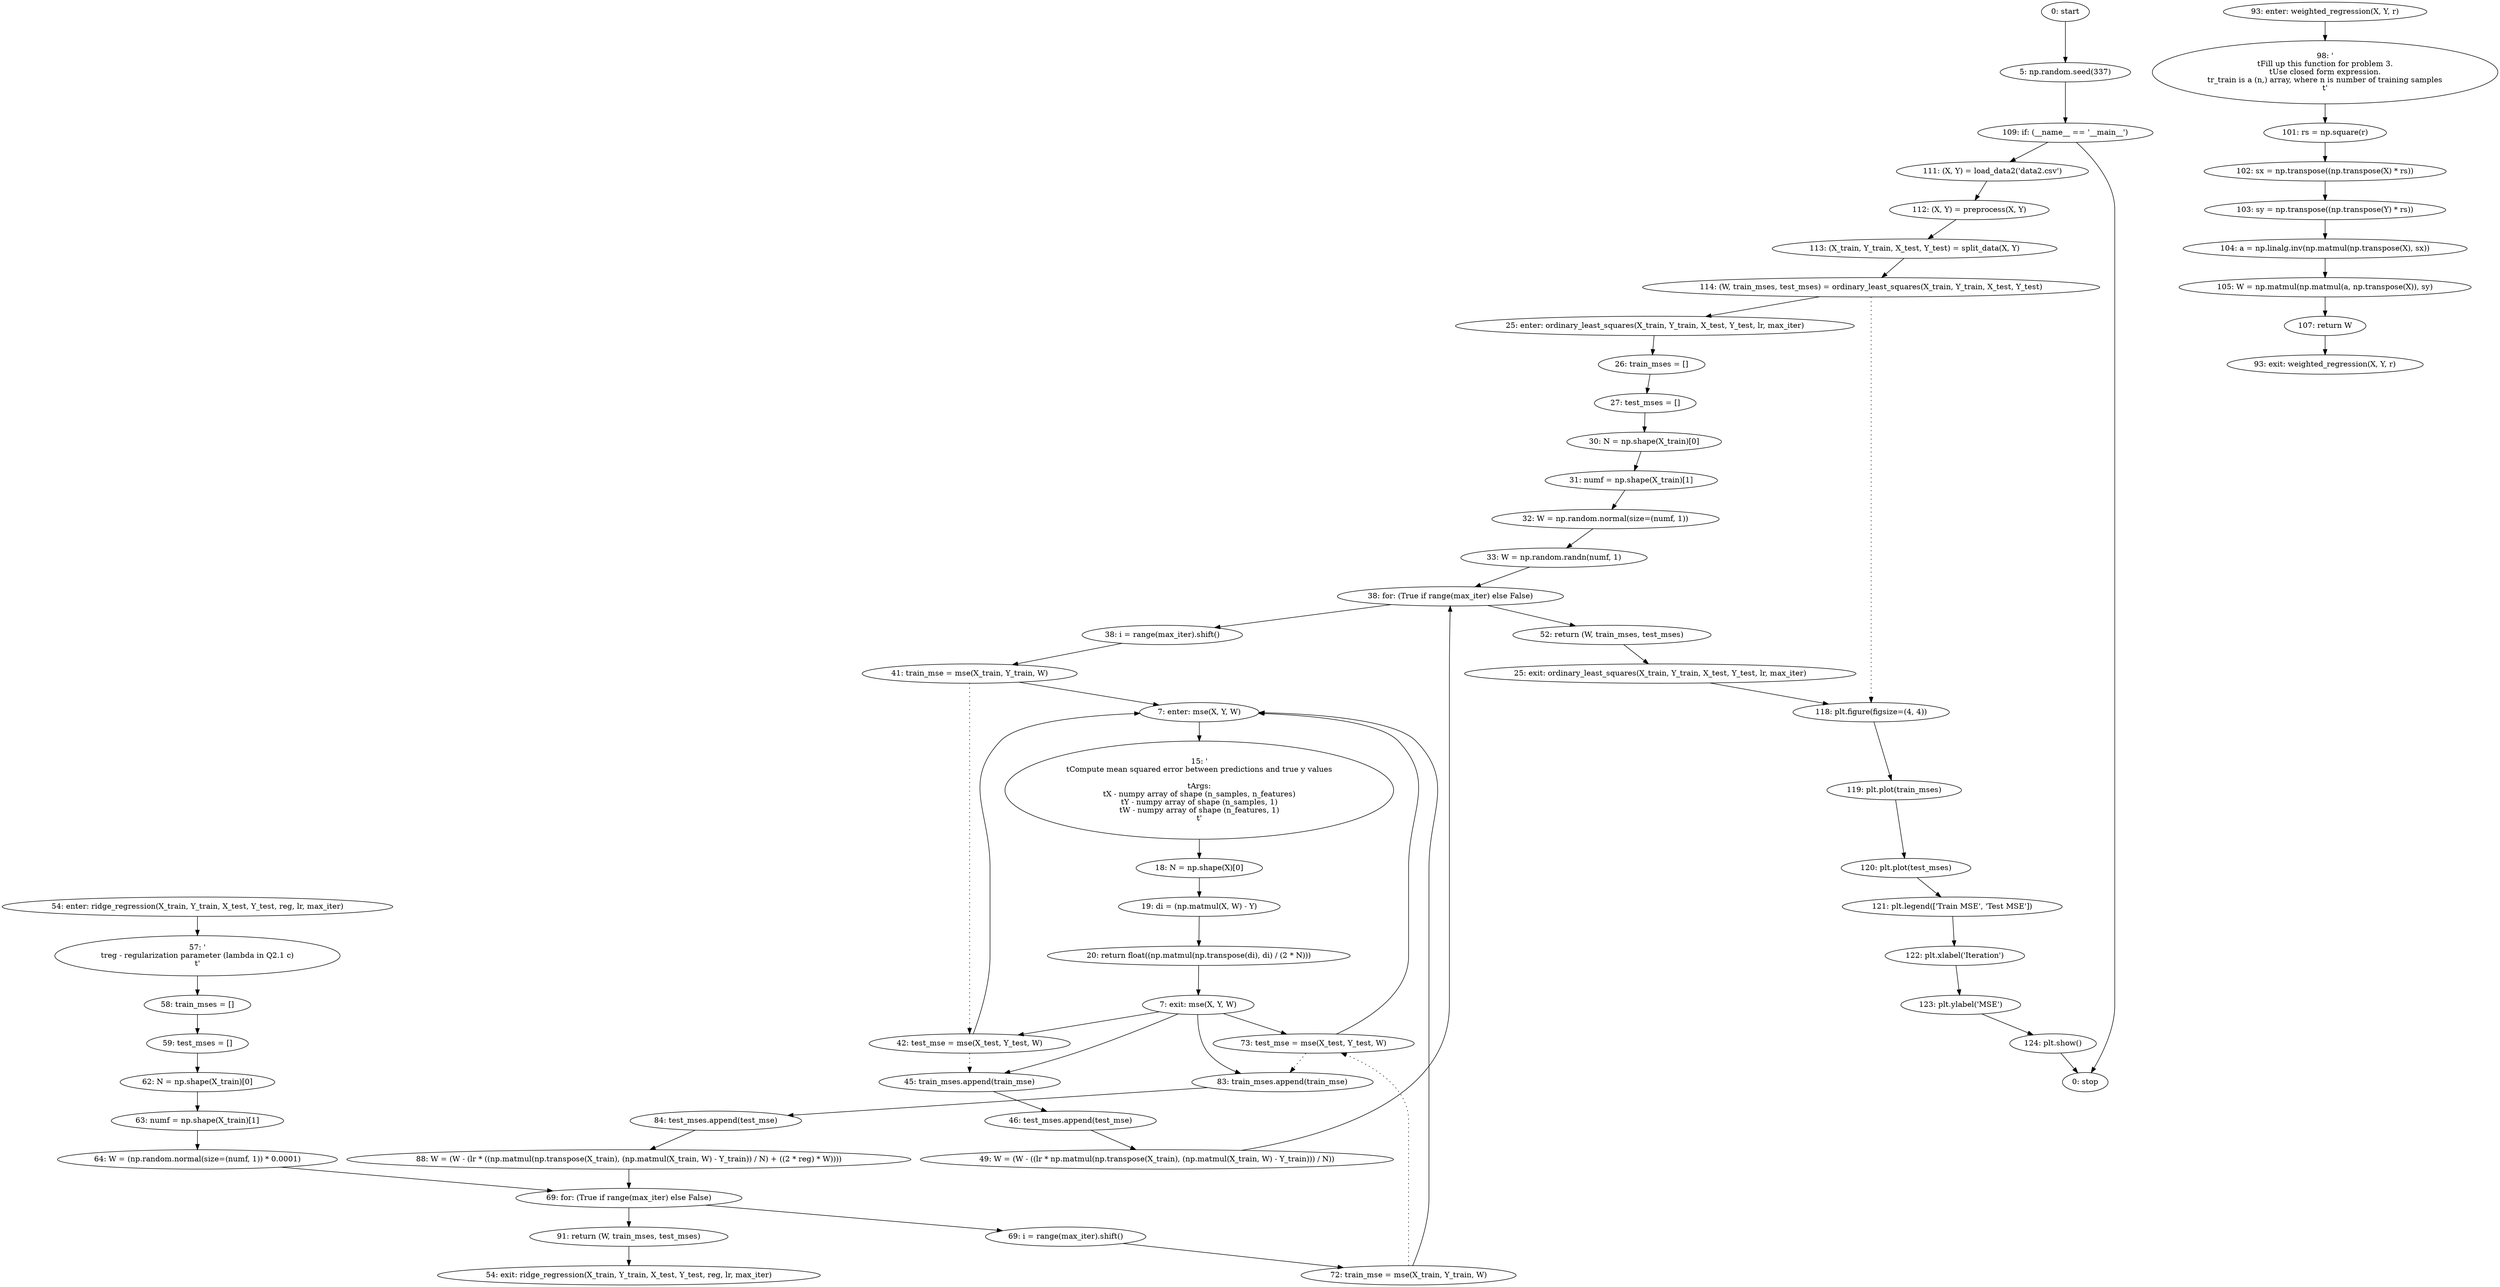 strict digraph "" {
	node [label="\N"];
	0	 [label="0: start"];
	1	 [label="5: np.random.seed(337)"];
	0 -> 1;
	49	 [label="109: if: (__name__ == '__main__')"];
	1 -> 49;
	50	 [label="111: (X, Y) = load_data2('data2.csv')"];
	49 -> 50;
	61	 [label="0: stop"];
	49 -> 61;
	2	 [label="7: enter: mse(X, Y, W)"];
	4	 [label="15: '\n\tCompute mean squared error between predictions and true y values\n\n\tArgs:\n\tX - numpy array of shape (n_samples, n_features)\n\tY \
- numpy array of shape (n_samples, 1)\n\tW - numpy array of shape (n_features, 1)\n\t'"];
	2 -> 4;
	5	 [label="18: N = np.shape(X)[0]"];
	4 -> 5;
	18	 [label="41: train_mse = mse(X_train, Y_train, W)"];
	18 -> 2;
	19	 [label="42: test_mse = mse(X_test, Y_test, W)"];
	18 -> 19	 [style=dotted,
		weight=100];
	19 -> 2;
	20	 [label="45: train_mses.append(train_mse)"];
	19 -> 20	 [style=dotted,
		weight=100];
	21	 [label="46: test_mses.append(test_mse)"];
	20 -> 21;
	34	 [label="72: train_mse = mse(X_train, Y_train, W)"];
	34 -> 2;
	35	 [label="73: test_mse = mse(X_test, Y_test, W)"];
	34 -> 35	 [style=dotted,
		weight=100];
	35 -> 2;
	36	 [label="83: train_mses.append(train_mse)"];
	35 -> 36	 [style=dotted,
		weight=100];
	37	 [label="84: test_mses.append(test_mse)"];
	36 -> 37;
	3	 [label="7: exit: mse(X, Y, W)"];
	3 -> 19;
	3 -> 20;
	3 -> 35;
	3 -> 36;
	7	 [label="20: return float((np.matmul(np.transpose(di), di) / (2 * N)))"];
	7 -> 3;
	6	 [label="19: di = (np.matmul(X, W) - Y)"];
	5 -> 6;
	6 -> 7;
	8	 [label="25: enter: ordinary_least_squares(X_train, Y_train, X_test, Y_test, lr, max_iter)"];
	10	 [label="26: train_mses = []"];
	8 -> 10;
	11	 [label="27: test_mses = []"];
	10 -> 11;
	53	 [label="114: (W, train_mses, test_mses) = ordinary_least_squares(X_train, Y_train, X_test, Y_test)"];
	53 -> 8;
	54	 [label="118: plt.figure(figsize=(4, 4))"];
	53 -> 54	 [style=dotted,
		weight=100];
	55	 [label="119: plt.plot(train_mses)"];
	54 -> 55;
	9	 [label="25: exit: ordinary_least_squares(X_train, Y_train, X_test, Y_test, lr, max_iter)"];
	9 -> 54;
	23	 [label="52: return (W, train_mses, test_mses)"];
	23 -> 9;
	12	 [label="30: N = np.shape(X_train)[0]"];
	11 -> 12;
	13	 [label="31: numf = np.shape(X_train)[1]"];
	12 -> 13;
	14	 [label="32: W = np.random.normal(size=(numf, 1))"];
	13 -> 14;
	15	 [label="33: W = np.random.randn(numf, 1)"];
	14 -> 15;
	16	 [label="38: for: (True if range(max_iter) else False)"];
	15 -> 16;
	16 -> 23;
	17	 [label="38: i = range(max_iter).shift()"];
	16 -> 17;
	17 -> 18;
	22	 [label="49: W = (W - ((lr * np.matmul(np.transpose(X_train), (np.matmul(X_train, W) - Y_train))) / N))"];
	22 -> 16;
	21 -> 22;
	24	 [label="54: enter: ridge_regression(X_train, Y_train, X_test, Y_test, reg, lr, max_iter)"];
	26	 [label="57: '\n\treg - regularization parameter (lambda in Q2.1 c)\n\t'"];
	24 -> 26;
	27	 [label="58: train_mses = []"];
	26 -> 27;
	25	 [label="54: exit: ridge_regression(X_train, Y_train, X_test, Y_test, reg, lr, max_iter)"];
	39	 [label="91: return (W, train_mses, test_mses)"];
	39 -> 25;
	28	 [label="59: test_mses = []"];
	27 -> 28;
	29	 [label="62: N = np.shape(X_train)[0]"];
	28 -> 29;
	30	 [label="63: numf = np.shape(X_train)[1]"];
	29 -> 30;
	31	 [label="64: W = (np.random.normal(size=(numf, 1)) * 0.0001)"];
	30 -> 31;
	32	 [label="69: for: (True if range(max_iter) else False)"];
	31 -> 32;
	32 -> 39;
	33	 [label="69: i = range(max_iter).shift()"];
	32 -> 33;
	33 -> 34;
	38	 [label="88: W = (W - (lr * ((np.matmul(np.transpose(X_train), (np.matmul(X_train, W) - Y_train)) / N) + ((2 * reg) * W))))"];
	38 -> 32;
	37 -> 38;
	40	 [label="93: enter: weighted_regression(X, Y, r)"];
	42	 [label="98: '\n\tFill up this function for problem 3.\n\tUse closed form expression.\n\tr_train is a (n,) array, where n is number of training \
samples\n\t'"];
	40 -> 42;
	43	 [label="101: rs = np.square(r)"];
	42 -> 43;
	41	 [label="93: exit: weighted_regression(X, Y, r)"];
	48	 [label="107: return W"];
	48 -> 41;
	44	 [label="102: sx = np.transpose((np.transpose(X) * rs))"];
	43 -> 44;
	45	 [label="103: sy = np.transpose((np.transpose(Y) * rs))"];
	44 -> 45;
	46	 [label="104: a = np.linalg.inv(np.matmul(np.transpose(X), sx))"];
	45 -> 46;
	47	 [label="105: W = np.matmul(np.matmul(a, np.transpose(X)), sy)"];
	46 -> 47;
	47 -> 48;
	51	 [label="112: (X, Y) = preprocess(X, Y)"];
	50 -> 51;
	52	 [label="113: (X_train, Y_train, X_test, Y_test) = split_data(X, Y)"];
	51 -> 52;
	52 -> 53;
	56	 [label="120: plt.plot(test_mses)"];
	55 -> 56;
	57	 [label="121: plt.legend(['Train MSE', 'Test MSE'])"];
	56 -> 57;
	58	 [label="122: plt.xlabel('Iteration')"];
	57 -> 58;
	59	 [label="123: plt.ylabel('MSE')"];
	58 -> 59;
	60	 [label="124: plt.show()"];
	59 -> 60;
	60 -> 61;
}

